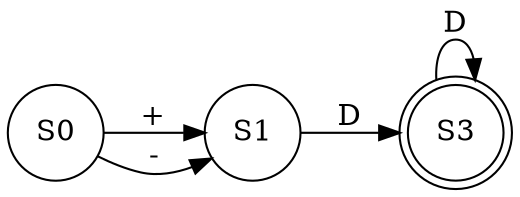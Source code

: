 digraph G{
rankdir=LR
node[shape=circle]
concentrate=true
nodoS0[label="S0"];

nodoS1[label="S1"];

nodoS0->nodoS1[label="+"];

nodoS1[label="S1"];

nodoS0->nodoS1[label="-"];

nodoS1[label="S1"];

nodoS3[label="S3"];

nodoS1->nodoS3[label="D"];

nodoS3[label="S3"][shape=doublecircle];

nodoS3[label="S3"];

nodoS3->nodoS3[label="D"];

}
